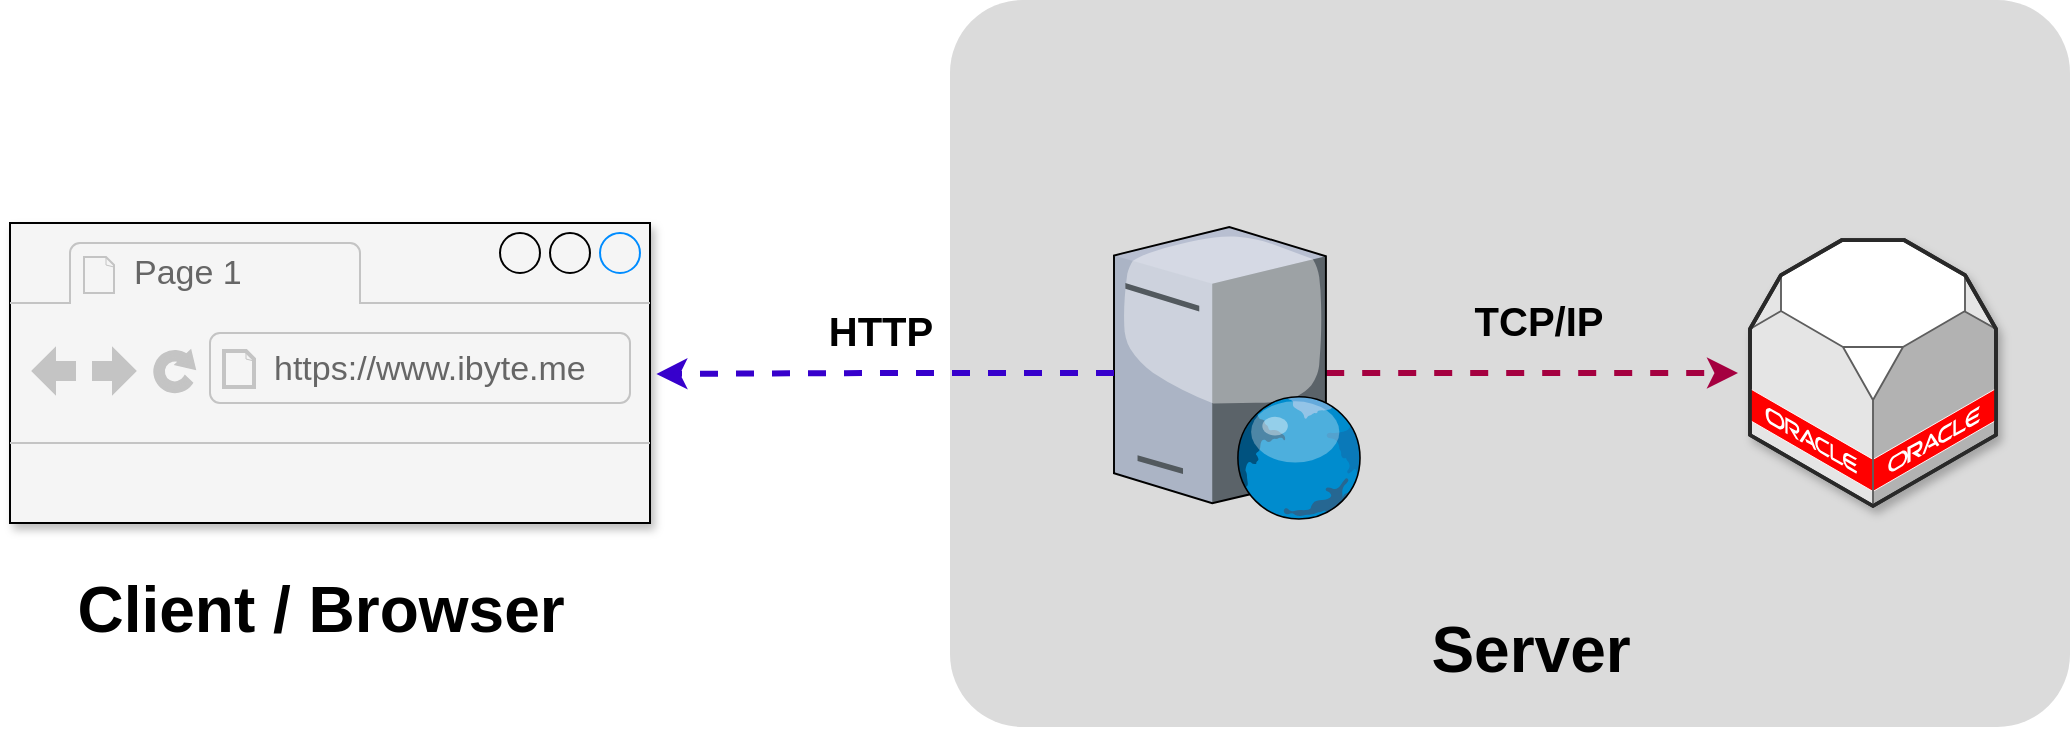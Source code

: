 <mxfile version="22.0.4" type="github">
  <diagram name="第 1 页" id="103CMVPiHIJAma0a2DLU">
    <mxGraphModel dx="1731" dy="585" grid="1" gridSize="10" guides="1" tooltips="1" connect="1" arrows="1" fold="1" page="1" pageScale="1" pageWidth="827" pageHeight="1169" math="0" shadow="0">
      <root>
        <mxCell id="0" />
        <mxCell id="1" parent="0" />
        <mxCell id="E_xlLIVtJxdVt5I6fzgR-12" value="" style="rounded=1;arcSize=10;strokeColor=none;fillColor=#DBDBDB;gradientColor=none;" parent="1" vertex="1">
          <mxGeometry x="160" y="120" width="560" height="363.5" as="geometry" />
        </mxCell>
        <mxCell id="E_xlLIVtJxdVt5I6fzgR-2" value="" style="verticalLabelPosition=bottom;html=1;verticalAlign=top;strokeWidth=1;align=center;outlineConnect=0;dashed=0;outlineConnect=0;shape=mxgraph.aws3d.oracleDbServer;fillColor=#ffffff;strokeColor=#5E5E5E;aspect=fixed;shadow=1;" parent="1" vertex="1">
          <mxGeometry x="560" y="240" width="123" height="133" as="geometry" />
        </mxCell>
        <mxCell id="E_xlLIVtJxdVt5I6fzgR-3" value="" style="strokeWidth=1;shadow=1;dashed=0;align=center;html=1;shape=mxgraph.mockup.containers.browserWindow;rSize=0;strokeColor=default;strokeColor2=#008cff;strokeColor3=#c4c4c4;mainText=,;recursiveResize=0;fillColor=#f5f5f5;fontColor=#333333;" parent="1" vertex="1">
          <mxGeometry x="-310" y="231.5" width="320" height="150" as="geometry" />
        </mxCell>
        <mxCell id="E_xlLIVtJxdVt5I6fzgR-4" value="Page 1" style="strokeWidth=1;shadow=0;dashed=0;align=center;html=1;shape=mxgraph.mockup.containers.anchor;fontSize=17;fontColor=#666666;align=left;whiteSpace=wrap;" parent="E_xlLIVtJxdVt5I6fzgR-3" vertex="1">
          <mxGeometry x="60" y="12" width="110" height="26" as="geometry" />
        </mxCell>
        <mxCell id="E_xlLIVtJxdVt5I6fzgR-5" value="https://www.ibyte.me" style="strokeWidth=1;shadow=0;dashed=0;align=center;html=1;shape=mxgraph.mockup.containers.anchor;rSize=0;fontSize=17;fontColor=#666666;align=left;" parent="E_xlLIVtJxdVt5I6fzgR-3" vertex="1">
          <mxGeometry x="130" y="60" width="250" height="26" as="geometry" />
        </mxCell>
        <mxCell id="E_xlLIVtJxdVt5I6fzgR-8" style="edgeStyle=orthogonalEdgeStyle;rounded=0;orthogonalLoop=1;jettySize=auto;html=1;strokeWidth=3;dashed=1;fillColor=#d80073;strokeColor=#A50040;" parent="1" edge="1">
          <mxGeometry relative="1" as="geometry">
            <mxPoint x="348.1" y="306.5" as="sourcePoint" />
            <mxPoint x="554" y="306.5" as="targetPoint" />
            <Array as="points">
              <mxPoint x="384" y="307" />
              <mxPoint x="384" y="307" />
            </Array>
          </mxGeometry>
        </mxCell>
        <mxCell id="E_xlLIVtJxdVt5I6fzgR-6" value="" style="verticalLabelPosition=bottom;sketch=0;aspect=fixed;html=1;verticalAlign=top;strokeColor=none;align=center;outlineConnect=0;shape=mxgraph.citrix.web_server;" parent="1" vertex="1">
          <mxGeometry x="242" y="233.5" width="124.1" height="146" as="geometry" />
        </mxCell>
        <mxCell id="E_xlLIVtJxdVt5I6fzgR-7" style="edgeStyle=orthogonalEdgeStyle;rounded=0;orthogonalLoop=1;jettySize=auto;html=1;entryX=1.01;entryY=0.503;entryDx=0;entryDy=0;entryPerimeter=0;strokeWidth=3;dashed=1;fillColor=#6a00ff;strokeColor=#3700CC;" parent="1" source="E_xlLIVtJxdVt5I6fzgR-6" target="E_xlLIVtJxdVt5I6fzgR-3" edge="1">
          <mxGeometry relative="1" as="geometry" />
        </mxCell>
        <mxCell id="E_xlLIVtJxdVt5I6fzgR-10" value="&lt;font style=&quot;font-size: 32px;&quot;&gt;&lt;b&gt;Server&lt;/b&gt;&lt;/font&gt;" style="text;html=1;align=center;verticalAlign=middle;resizable=0;points=[];autosize=1;strokeColor=none;fillColor=none;" parent="1" vertex="1">
          <mxGeometry x="390" y="420" width="120" height="50" as="geometry" />
        </mxCell>
        <mxCell id="E_xlLIVtJxdVt5I6fzgR-13" value="&lt;font style=&quot;font-size: 32px;&quot;&gt;&lt;b&gt;Client / Browser&lt;/b&gt;&lt;/font&gt;" style="text;html=1;align=center;verticalAlign=middle;resizable=0;points=[];autosize=1;strokeColor=none;fillColor=none;" parent="1" vertex="1">
          <mxGeometry x="-290" y="400" width="270" height="50" as="geometry" />
        </mxCell>
        <mxCell id="tfQ9OdaOowQPZhqqI50u-1" value="&lt;font style=&quot;font-size: 20px;&quot;&gt;&lt;b&gt;HTTP&lt;/b&gt;&lt;/font&gt;" style="text;html=1;align=center;verticalAlign=middle;resizable=0;points=[];autosize=1;strokeColor=none;fillColor=none;" vertex="1" parent="1">
          <mxGeometry x="85" y="265" width="80" height="40" as="geometry" />
        </mxCell>
        <mxCell id="tfQ9OdaOowQPZhqqI50u-2" value="&lt;span style=&quot;font-size: 20px;&quot;&gt;&lt;b&gt;TCP/IP&lt;/b&gt;&lt;/span&gt;" style="text;html=1;align=center;verticalAlign=middle;resizable=0;points=[];autosize=1;strokeColor=none;fillColor=none;" vertex="1" parent="1">
          <mxGeometry x="409" y="260" width="90" height="40" as="geometry" />
        </mxCell>
      </root>
    </mxGraphModel>
  </diagram>
</mxfile>
